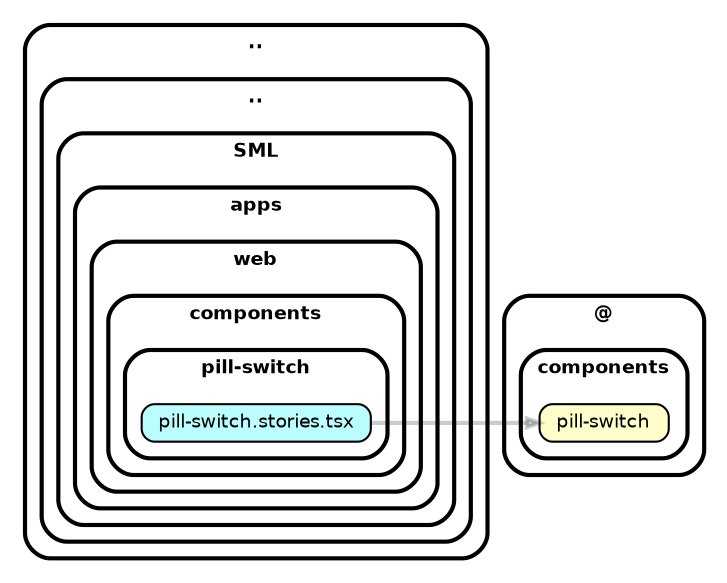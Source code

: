 strict digraph "dependency-cruiser output"{
    rankdir="LR" splines="true" overlap="false" nodesep="0.16" ranksep="0.18" fontname="Helvetica-bold" fontsize="9" style="rounded,bold,filled" fillcolor="#ffffff" compound="true"
    node [shape="box" style="rounded, filled" height="0.2" color="black" fillcolor="#ffffcc" fontcolor="black" fontname="Helvetica" fontsize="9"]
    edge [arrowhead="normal" arrowsize="0.6" penwidth="2.0" color="#00000033" fontname="Helvetica" fontsize="9"]

    subgraph "cluster_.." {label=".." subgraph "cluster_../.." {label=".." subgraph "cluster_../../SML" {label="SML" subgraph "cluster_../../SML/apps" {label="apps" subgraph "cluster_../../SML/apps/web" {label="web" subgraph "cluster_../../SML/apps/web/components" {label="components" subgraph "cluster_../../SML/apps/web/components/pill-switch" {label="pill-switch" "../../SML/apps/web/components/pill-switch/pill-switch.stories.tsx" [label=<pill-switch.stories.tsx> tooltip="pill-switch.stories.tsx" URL="../../SML/apps/web/components/pill-switch/pill-switch.stories.tsx" fillcolor="#bbfeff"] } } } } } } }
    "../../SML/apps/web/components/pill-switch/pill-switch.stories.tsx" -> "@/components/pill-switch"
    subgraph "cluster_@" {label="@" subgraph "cluster_@/components" {label="components" "@/components/pill-switch" [label=<pill-switch> tooltip="pill-switch" ] } }
}
